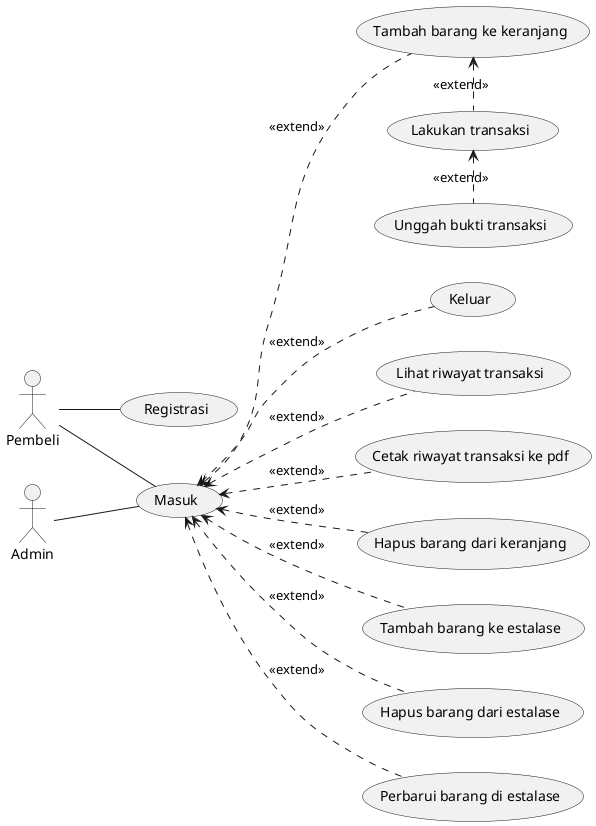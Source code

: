 @startuml
left to right direction

actor Pembeli as usr
actor Admin as root

(Masuk) as signin
(Registrasi) as signup
(Keluar) as signout
(Lakukan transaksi) as trx
(Unggah bukti transaksi) as up_trx_receipt
(Lihat riwayat transaksi) as trx_history
(Cetak riwayat transaksi ke pdf) as pdf_trx_history
(Tambah barang ke keranjang) as add_cart
(Hapus barang dari keranjang) as del_cart
(Tambah barang ke estalase) as crt_item
(Hapus barang dari estalase) as del_item
(Perbarui barang di estalase) as upd_item

usr -- signin
usr -- signup

root -- signin

signin <.. trx_history: <<extend>>
signin <.. pdf_trx_history: <<extend>>
signin <.. add_cart: <<extend>>
signin <.. del_cart: <<extend>>
signin <.. signout: <<extend>>

add_cart <. trx: <<extend>>

trx <. up_trx_receipt: <<extend>>

signin <.. crt_item: <<extend>>
signin <.. del_item: <<extend>>
signin <.. upd_item: <<extend>>

@enduml
